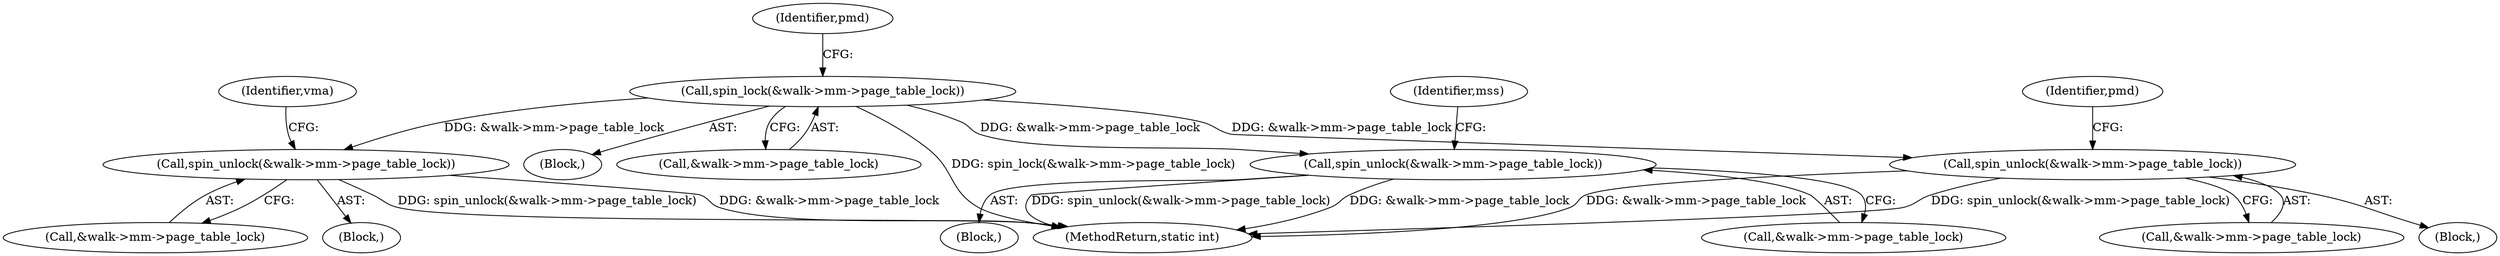 digraph "0_linux_4a1d704194a441bf83c636004a479e01360ec850_3@pointer" {
"1000121" [label="(Call,spin_lock(&walk->mm->page_table_lock))"];
"1000138" [label="(Call,spin_unlock(&walk->mm->page_table_lock))"];
"1000160" [label="(Call,spin_unlock(&walk->mm->page_table_lock))"];
"1000176" [label="(Call,spin_unlock(&walk->mm->page_table_lock))"];
"1000122" [label="(Call,&walk->mm->page_table_lock)"];
"1000139" [label="(Call,&walk->mm->page_table_lock)"];
"1000106" [label="(Block,)"];
"1000222" [label="(MethodReturn,static int)"];
"1000169" [label="(Identifier,mss)"];
"1000151" [label="(Block,)"];
"1000177" [label="(Call,&walk->mm->page_table_lock)"];
"1000121" [label="(Call,spin_lock(&walk->mm->page_table_lock))"];
"1000147" [label="(Identifier,vma)"];
"1000185" [label="(Identifier,pmd)"];
"1000137" [label="(Block,)"];
"1000176" [label="(Call,spin_unlock(&walk->mm->page_table_lock))"];
"1000161" [label="(Call,&walk->mm->page_table_lock)"];
"1000175" [label="(Block,)"];
"1000138" [label="(Call,spin_unlock(&walk->mm->page_table_lock))"];
"1000131" [label="(Identifier,pmd)"];
"1000160" [label="(Call,spin_unlock(&walk->mm->page_table_lock))"];
"1000121" -> "1000106"  [label="AST: "];
"1000121" -> "1000122"  [label="CFG: "];
"1000122" -> "1000121"  [label="AST: "];
"1000131" -> "1000121"  [label="CFG: "];
"1000121" -> "1000222"  [label="DDG: spin_lock(&walk->mm->page_table_lock)"];
"1000121" -> "1000138"  [label="DDG: &walk->mm->page_table_lock"];
"1000121" -> "1000160"  [label="DDG: &walk->mm->page_table_lock"];
"1000121" -> "1000176"  [label="DDG: &walk->mm->page_table_lock"];
"1000138" -> "1000137"  [label="AST: "];
"1000138" -> "1000139"  [label="CFG: "];
"1000139" -> "1000138"  [label="AST: "];
"1000147" -> "1000138"  [label="CFG: "];
"1000138" -> "1000222"  [label="DDG: &walk->mm->page_table_lock"];
"1000138" -> "1000222"  [label="DDG: spin_unlock(&walk->mm->page_table_lock)"];
"1000160" -> "1000151"  [label="AST: "];
"1000160" -> "1000161"  [label="CFG: "];
"1000161" -> "1000160"  [label="AST: "];
"1000169" -> "1000160"  [label="CFG: "];
"1000160" -> "1000222"  [label="DDG: spin_unlock(&walk->mm->page_table_lock)"];
"1000160" -> "1000222"  [label="DDG: &walk->mm->page_table_lock"];
"1000176" -> "1000175"  [label="AST: "];
"1000176" -> "1000177"  [label="CFG: "];
"1000177" -> "1000176"  [label="AST: "];
"1000185" -> "1000176"  [label="CFG: "];
"1000176" -> "1000222"  [label="DDG: spin_unlock(&walk->mm->page_table_lock)"];
"1000176" -> "1000222"  [label="DDG: &walk->mm->page_table_lock"];
}
